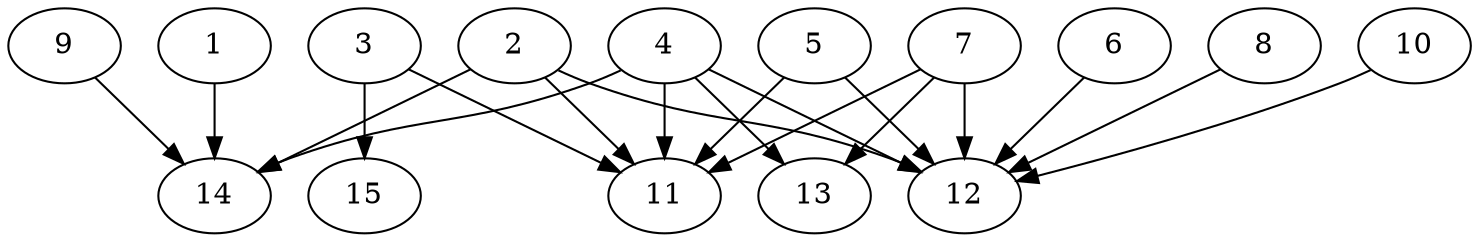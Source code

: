 // DAG automatically generated by daggen at Thu Oct  3 13:59:26 2019
// ./daggen --dot -n 15 --ccr 0.5 --fat 0.9 --regular 0.9 --density 0.7 --mindata 5242880 --maxdata 52428800 
digraph G {
  1 [size="16384000", alpha="0.15", expect_size="8192000"] 
  1 -> 14 [size ="8192000"]
  2 [size="35561472", alpha="0.10", expect_size="17780736"] 
  2 -> 11 [size ="17780736"]
  2 -> 12 [size ="17780736"]
  2 -> 14 [size ="17780736"]
  3 [size="104374272", alpha="0.12", expect_size="52187136"] 
  3 -> 11 [size ="52187136"]
  3 -> 15 [size ="52187136"]
  4 [size="92893184", alpha="0.05", expect_size="46446592"] 
  4 -> 11 [size ="46446592"]
  4 -> 12 [size ="46446592"]
  4 -> 13 [size ="46446592"]
  4 -> 14 [size ="46446592"]
  5 [size="33667072", alpha="0.05", expect_size="16833536"] 
  5 -> 11 [size ="16833536"]
  5 -> 12 [size ="16833536"]
  6 [size="28602368", alpha="0.14", expect_size="14301184"] 
  6 -> 12 [size ="14301184"]
  7 [size="103340032", alpha="0.06", expect_size="51670016"] 
  7 -> 11 [size ="51670016"]
  7 -> 12 [size ="51670016"]
  7 -> 13 [size ="51670016"]
  8 [size="50386944", alpha="0.02", expect_size="25193472"] 
  8 -> 12 [size ="25193472"]
  9 [size="39342080", alpha="0.08", expect_size="19671040"] 
  9 -> 14 [size ="19671040"]
  10 [size="64241664", alpha="0.17", expect_size="32120832"] 
  10 -> 12 [size ="32120832"]
  11 [size="28547072", alpha="0.14", expect_size="14273536"] 
  12 [size="98275328", alpha="0.03", expect_size="49137664"] 
  13 [size="50505728", alpha="0.18", expect_size="25252864"] 
  14 [size="13387776", alpha="0.16", expect_size="6693888"] 
  15 [size="39108608", alpha="0.16", expect_size="19554304"] 
}

